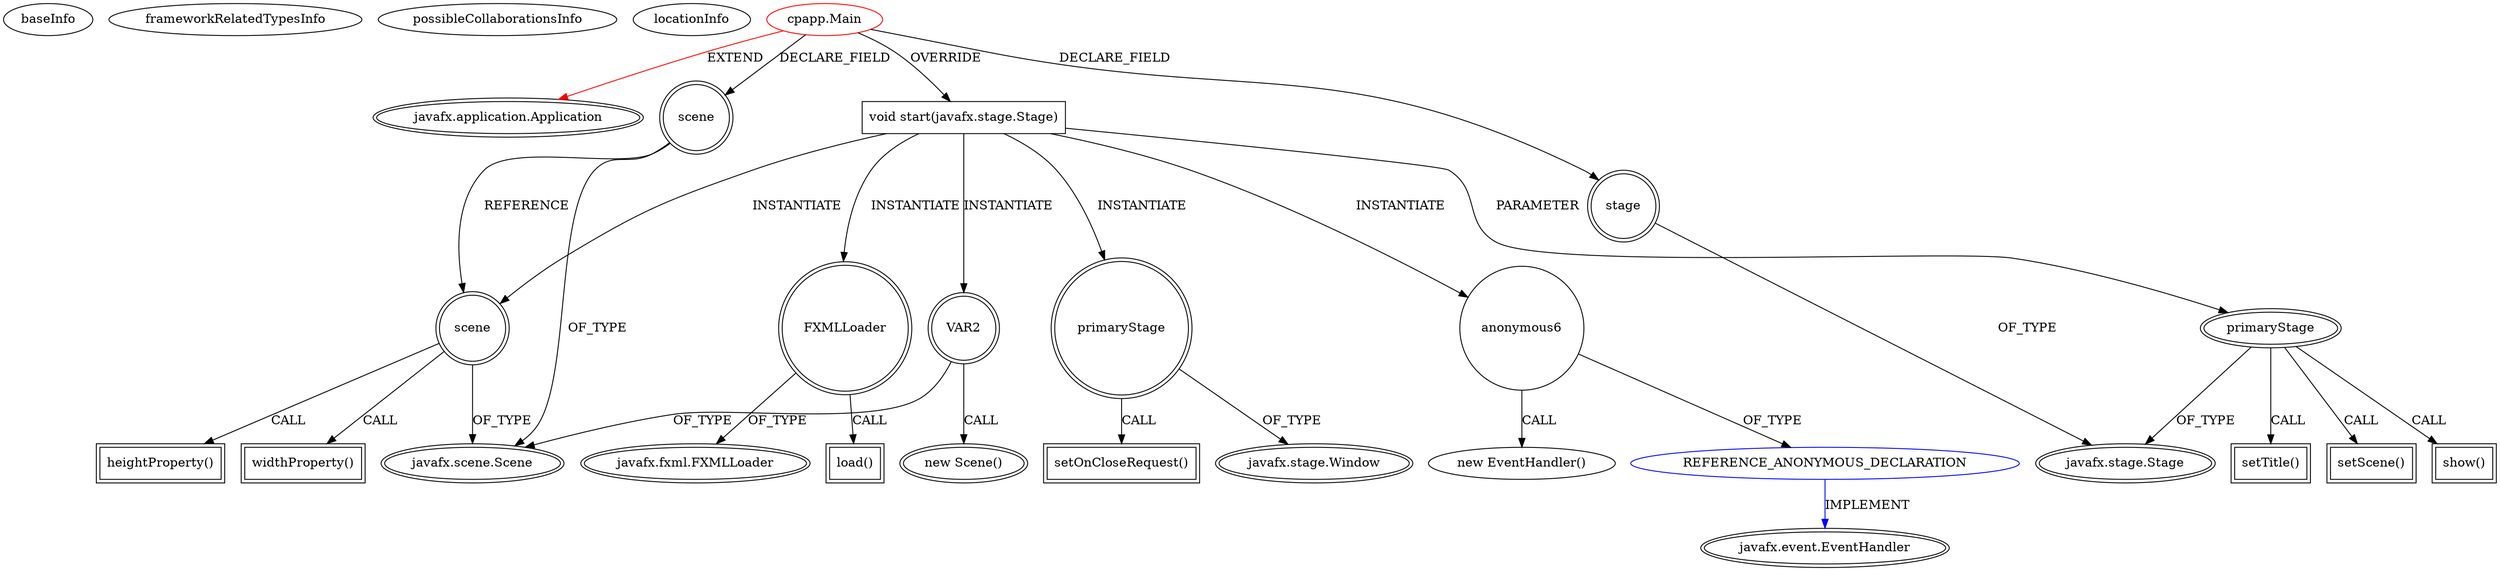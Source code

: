 digraph {
baseInfo[graphId=2741,category="extension_graph",isAnonymous=false,possibleRelation=true]
frameworkRelatedTypesInfo[0="javafx.application.Application"]
possibleCollaborationsInfo[0="2741~OVERRIDING_METHOD_DECLARATION-INSTANTIATION-~javafx.application.Application ~javafx.event.EventHandler ~false~true"]
locationInfo[projectName="gleba-cppoints",filePath="/gleba-cppoints/cppoints-master/src/cpapp/Main.java",contextSignature="Main",graphId="2741"]
0[label="cpapp.Main",vertexType="ROOT_CLIENT_CLASS_DECLARATION",isFrameworkType=false,color=red]
1[label="javafx.application.Application",vertexType="FRAMEWORK_CLASS_TYPE",isFrameworkType=true,peripheries=2]
2[label="scene",vertexType="FIELD_DECLARATION",isFrameworkType=true,peripheries=2,shape=circle]
3[label="javafx.scene.Scene",vertexType="FRAMEWORK_CLASS_TYPE",isFrameworkType=true,peripheries=2]
4[label="stage",vertexType="FIELD_DECLARATION",isFrameworkType=true,peripheries=2,shape=circle]
5[label="javafx.stage.Stage",vertexType="FRAMEWORK_CLASS_TYPE",isFrameworkType=true,peripheries=2]
6[label="void start(javafx.stage.Stage)",vertexType="OVERRIDING_METHOD_DECLARATION",isFrameworkType=false,shape=box]
7[label="primaryStage",vertexType="PARAMETER_DECLARATION",isFrameworkType=true,peripheries=2]
9[label="FXMLLoader",vertexType="VARIABLE_EXPRESION",isFrameworkType=true,peripheries=2,shape=circle]
11[label="javafx.fxml.FXMLLoader",vertexType="FRAMEWORK_CLASS_TYPE",isFrameworkType=true,peripheries=2]
10[label="load()",vertexType="INSIDE_CALL",isFrameworkType=true,peripheries=2,shape=box]
13[label="setTitle()",vertexType="INSIDE_CALL",isFrameworkType=true,peripheries=2,shape=box]
15[label="VAR2",vertexType="VARIABLE_EXPRESION",isFrameworkType=true,peripheries=2,shape=circle]
14[label="new Scene()",vertexType="CONSTRUCTOR_CALL",isFrameworkType=true,peripheries=2]
18[label="setScene()",vertexType="INSIDE_CALL",isFrameworkType=true,peripheries=2,shape=box]
20[label="show()",vertexType="INSIDE_CALL",isFrameworkType=true,peripheries=2,shape=box]
21[label="primaryStage",vertexType="VARIABLE_EXPRESION",isFrameworkType=true,peripheries=2,shape=circle]
23[label="javafx.stage.Window",vertexType="FRAMEWORK_CLASS_TYPE",isFrameworkType=true,peripheries=2]
22[label="setOnCloseRequest()",vertexType="INSIDE_CALL",isFrameworkType=true,peripheries=2,shape=box]
25[label="anonymous6",vertexType="VARIABLE_EXPRESION",isFrameworkType=false,shape=circle]
26[label="REFERENCE_ANONYMOUS_DECLARATION",vertexType="REFERENCE_ANONYMOUS_DECLARATION",isFrameworkType=false,color=blue]
27[label="javafx.event.EventHandler",vertexType="FRAMEWORK_INTERFACE_TYPE",isFrameworkType=true,peripheries=2]
24[label="new EventHandler()",vertexType="CONSTRUCTOR_CALL",isFrameworkType=false]
28[label="scene",vertexType="VARIABLE_EXPRESION",isFrameworkType=true,peripheries=2,shape=circle]
29[label="heightProperty()",vertexType="INSIDE_CALL",isFrameworkType=true,peripheries=2,shape=box]
32[label="widthProperty()",vertexType="INSIDE_CALL",isFrameworkType=true,peripheries=2,shape=box]
0->1[label="EXTEND",color=red]
0->2[label="DECLARE_FIELD"]
2->3[label="OF_TYPE"]
0->4[label="DECLARE_FIELD"]
4->5[label="OF_TYPE"]
0->6[label="OVERRIDE"]
7->5[label="OF_TYPE"]
6->7[label="PARAMETER"]
6->9[label="INSTANTIATE"]
9->11[label="OF_TYPE"]
9->10[label="CALL"]
7->13[label="CALL"]
6->15[label="INSTANTIATE"]
15->3[label="OF_TYPE"]
15->14[label="CALL"]
7->18[label="CALL"]
7->20[label="CALL"]
6->21[label="INSTANTIATE"]
21->23[label="OF_TYPE"]
21->22[label="CALL"]
6->25[label="INSTANTIATE"]
26->27[label="IMPLEMENT",color=blue]
25->26[label="OF_TYPE"]
25->24[label="CALL"]
6->28[label="INSTANTIATE"]
2->28[label="REFERENCE"]
28->3[label="OF_TYPE"]
28->29[label="CALL"]
28->32[label="CALL"]
}
